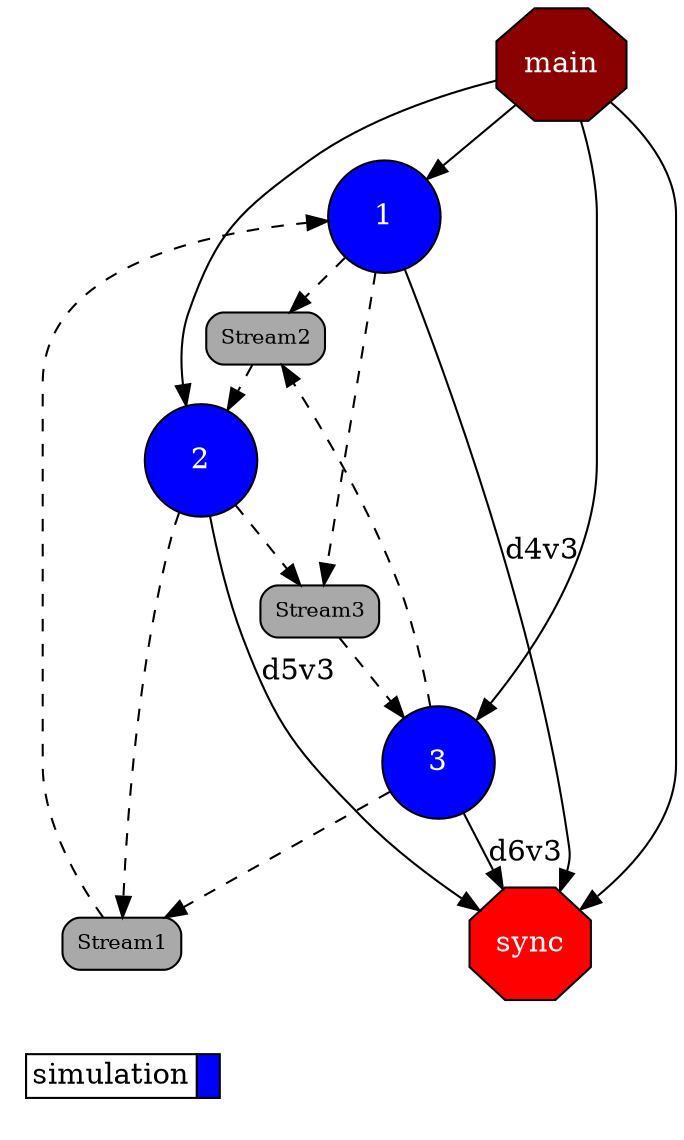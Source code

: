 digraph {
  rankdir=TB;
  labeljust="l";
  compound= true;
  subgraph dependence_graph {
    ranksep=0.20;
    node[height=0.75];

Synchro0[label="main", shape=octagon, style=filled fillcolor="#8B0000" fontcolor="#FFFFFF"];
1[shape=circle, style=filled fillcolor="#0000ff" fontcolor="#ffffff"];
Stream1[shape=rect style="rounded,filled" width=0 height=0 margin=0.1 fontsize=10 fillcolor="#a9a9a9" fontcolor="#000000"]
Stream1 -> 1 [style=dashed];
Synchro0 -> 1;
Stream2[shape=rect style="rounded,filled" width=0 height=0 margin=0.1 fontsize=10 fillcolor="#a9a9a9" fontcolor="#000000"]
1 -> Stream2 [style=dashed];
Stream3[shape=rect style="rounded,filled" width=0 height=0 margin=0.1 fontsize=10 fillcolor="#a9a9a9" fontcolor="#000000"]
1 -> Stream3 [style=dashed];
2[shape=circle, style=filled fillcolor="#0000ff" fontcolor="#ffffff"];
Stream2[shape=rect style="rounded,filled" width=0 height=0 margin=0.1 fontsize=10 fillcolor="#a9a9a9" fontcolor="#000000"]
Stream2 -> 2 [style=dashed];
Synchro0 -> 2;
Stream1[shape=rect style="rounded,filled" width=0 height=0 margin=0.1 fontsize=10 fillcolor="#a9a9a9" fontcolor="#000000"]
2 -> Stream1 [style=dashed];
Stream3[shape=rect style="rounded,filled" width=0 height=0 margin=0.1 fontsize=10 fillcolor="#a9a9a9" fontcolor="#000000"]
2 -> Stream3 [style=dashed];
3[shape=circle, style=filled fillcolor="#0000ff" fontcolor="#ffffff"];
Stream3[shape=rect style="rounded,filled" width=0 height=0 margin=0.1 fontsize=10 fillcolor="#a9a9a9" fontcolor="#000000"]
Stream3 -> 3 [style=dashed];
Synchro0 -> 3;
Stream1[shape=rect style="rounded,filled" width=0 height=0 margin=0.1 fontsize=10 fillcolor="#a9a9a9" fontcolor="#000000"]
3 -> Stream1 [style=dashed];
Stream2[shape=rect style="rounded,filled" width=0 height=0 margin=0.1 fontsize=10 fillcolor="#a9a9a9" fontcolor="#000000"]
3 -> Stream2 [style=dashed];
Synchro1[label="sync", shape=octagon, style=filled fillcolor="#ff0000" fontcolor="#FFFFFF"];
Synchro0 -> Synchro1;
1 -> Synchro1 [label="d4v3"];
2 -> Synchro1 [label="d5v3"];
3 -> Synchro1 [label="d6v3"];  }
  subgraph legend {
    rank=sink;
    node [shape=plaintext, height=0.75];
    ranksep=0.20;
    label = "Legend";
    key [label=<
      <table border="0" cellpadding="2" cellspacing="0" cellborder="1">
<tr>
<td align="right">simulation</td>
<td bgcolor="#0000ff">&nbsp;</td>
</tr>
      </table>
    >]
  }
}
